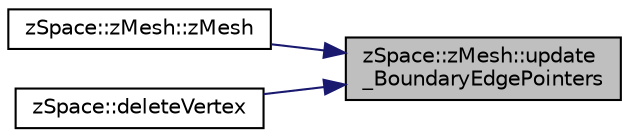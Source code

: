 digraph "zSpace::zMesh::update_BoundaryEdgePointers"
{
 // LATEX_PDF_SIZE
  edge [fontname="Helvetica",fontsize="10",labelfontname="Helvetica",labelfontsize="10"];
  node [fontname="Helvetica",fontsize="10",shape=record];
  rankdir="RL";
  Node553 [label="zSpace::zMesh::update\l_BoundaryEdgePointers",height=0.2,width=0.4,color="black", fillcolor="grey75", style="filled", fontcolor="black",tooltip="This method updates the pointers for boundary Edges."];
  Node553 -> Node554 [dir="back",color="midnightblue",fontsize="10",style="solid",fontname="Helvetica"];
  Node554 [label="zSpace::zMesh::zMesh",height=0.2,width=0.4,color="black", fillcolor="white", style="filled",URL="$classz_space_1_1z_mesh.html#a127de8a508706826cc4a537ad7a1cc9c",tooltip="Overloaded constructor."];
  Node553 -> Node555 [dir="back",color="midnightblue",fontsize="10",style="solid",fontname="Helvetica"];
  Node555 [label="zSpace::deleteVertex",height=0.2,width=0.4,color="black", fillcolor="white", style="filled",URL="$group__z_mesh_modifiers.html#ga20644ac4933b8ae055b0eb47a9df8420",tooltip="This method deletes the mesh vertex given by the input vertex index."];
}
